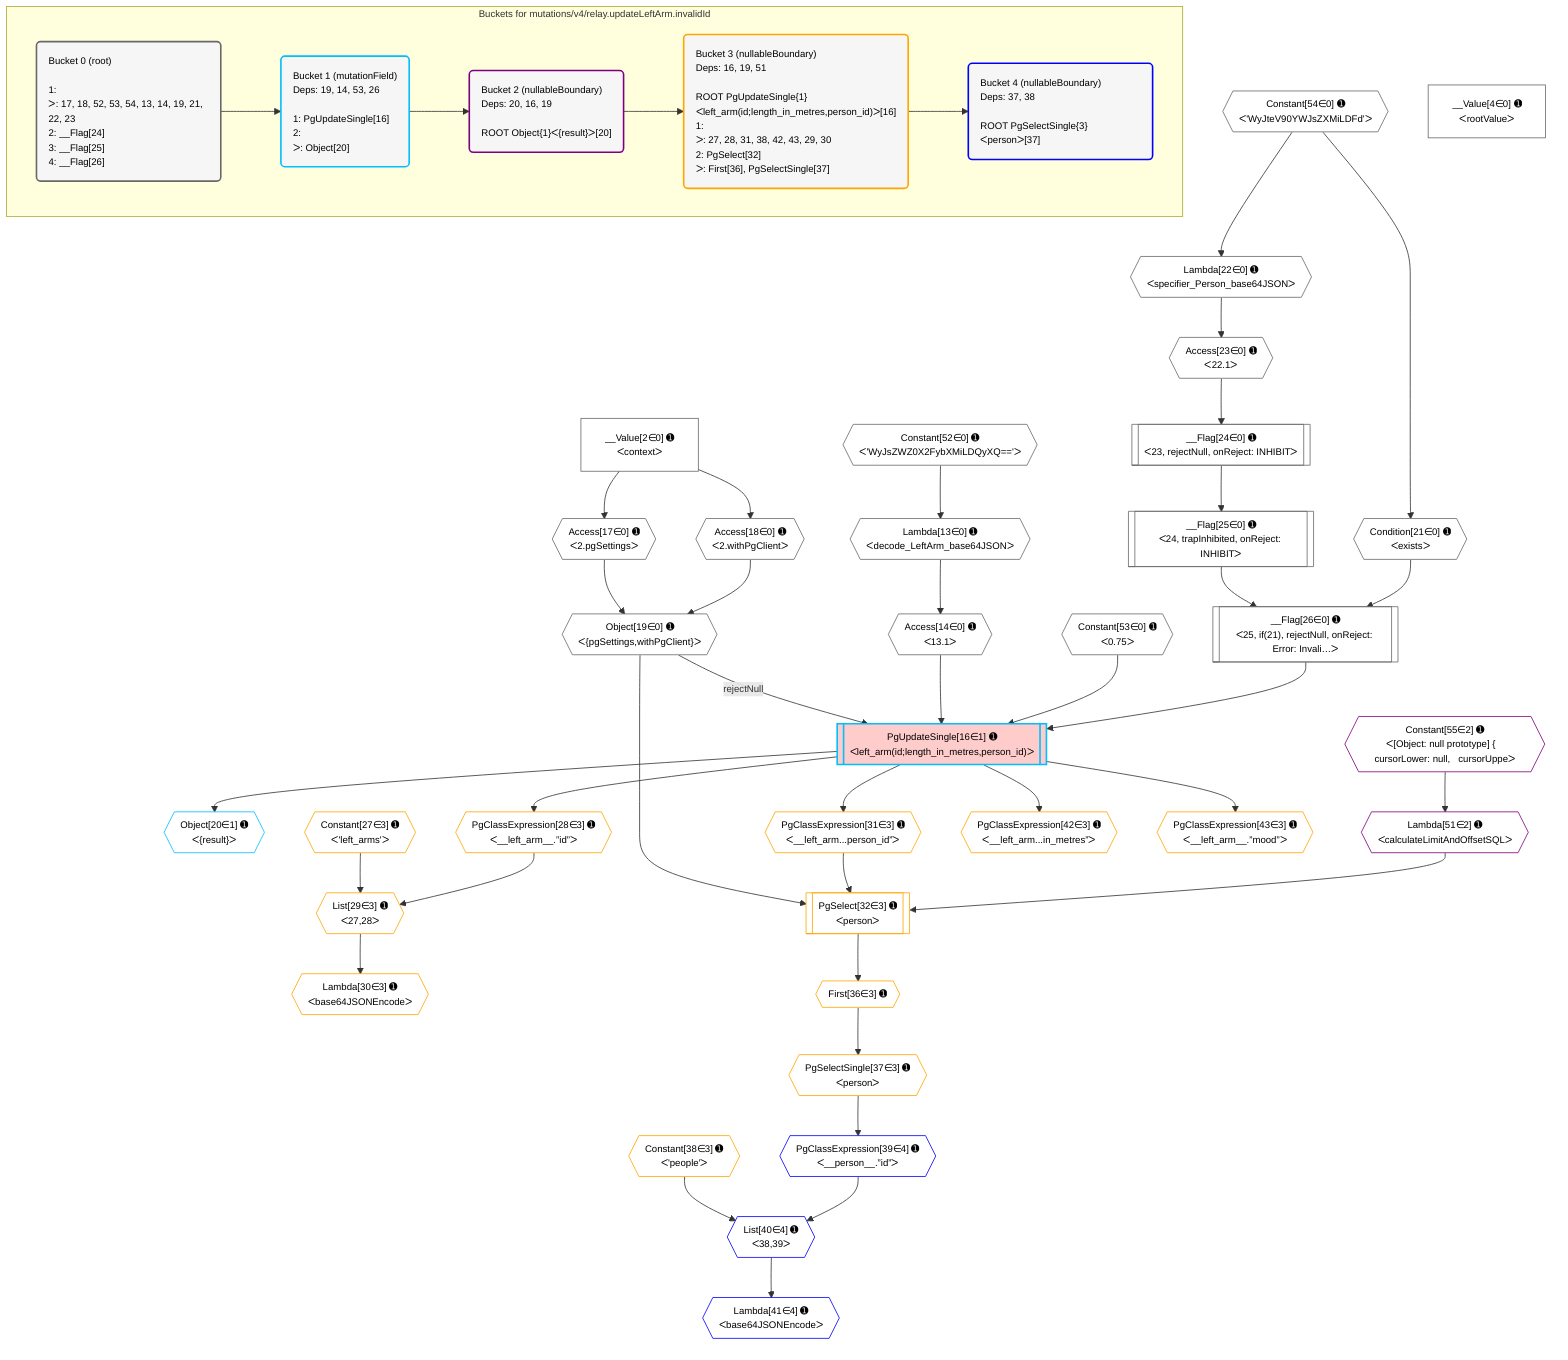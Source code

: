 %%{init: {'themeVariables': { 'fontSize': '12px'}}}%%
graph TD
    classDef path fill:#eee,stroke:#000,color:#000
    classDef plan fill:#fff,stroke-width:1px,color:#000
    classDef itemplan fill:#fff,stroke-width:2px,color:#000
    classDef unbatchedplan fill:#dff,stroke-width:1px,color:#000
    classDef sideeffectplan fill:#fcc,stroke-width:2px,color:#000
    classDef bucket fill:#f6f6f6,color:#000,stroke-width:2px,text-align:left


    %% plan dependencies
    Object19{{"Object[19∈0] ➊<br />ᐸ{pgSettings,withPgClient}ᐳ"}}:::plan
    Access17{{"Access[17∈0] ➊<br />ᐸ2.pgSettingsᐳ"}}:::plan
    Access18{{"Access[18∈0] ➊<br />ᐸ2.withPgClientᐳ"}}:::plan
    Access17 & Access18 --> Object19
    __Flag26[["__Flag[26∈0] ➊<br />ᐸ25, if(21), rejectNull, onReject: Error: Invali…ᐳ"]]:::plan
    __Flag25[["__Flag[25∈0] ➊<br />ᐸ24, trapInhibited, onReject: INHIBITᐳ"]]:::plan
    Condition21{{"Condition[21∈0] ➊<br />ᐸexistsᐳ"}}:::plan
    __Flag25 & Condition21 --> __Flag26
    Lambda13{{"Lambda[13∈0] ➊<br />ᐸdecode_LeftArm_base64JSONᐳ"}}:::plan
    Constant52{{"Constant[52∈0] ➊<br />ᐸ'WyJsZWZ0X2FybXMiLDQyXQ=='ᐳ"}}:::plan
    Constant52 --> Lambda13
    Access14{{"Access[14∈0] ➊<br />ᐸ13.1ᐳ"}}:::plan
    Lambda13 --> Access14
    __Value2["__Value[2∈0] ➊<br />ᐸcontextᐳ"]:::plan
    __Value2 --> Access17
    __Value2 --> Access18
    Constant54{{"Constant[54∈0] ➊<br />ᐸ'WyJteV90YWJsZXMiLDFd'ᐳ"}}:::plan
    Constant54 --> Condition21
    Lambda22{{"Lambda[22∈0] ➊<br />ᐸspecifier_Person_base64JSONᐳ"}}:::plan
    Constant54 --> Lambda22
    Access23{{"Access[23∈0] ➊<br />ᐸ22.1ᐳ"}}:::plan
    Lambda22 --> Access23
    __Flag24[["__Flag[24∈0] ➊<br />ᐸ23, rejectNull, onReject: INHIBITᐳ"]]:::plan
    Access23 --> __Flag24
    __Flag24 --> __Flag25
    __Value4["__Value[4∈0] ➊<br />ᐸrootValueᐳ"]:::plan
    Constant53{{"Constant[53∈0] ➊<br />ᐸ0.75ᐳ"}}:::plan
    PgUpdateSingle16[["PgUpdateSingle[16∈1] ➊<br />ᐸleft_arm(id;length_in_metres,person_id)ᐳ"]]:::sideeffectplan
    Object19 -->|rejectNull| PgUpdateSingle16
    Access14 & Constant53 & __Flag26 --> PgUpdateSingle16
    Object20{{"Object[20∈1] ➊<br />ᐸ{result}ᐳ"}}:::plan
    PgUpdateSingle16 --> Object20
    Lambda51{{"Lambda[51∈2] ➊<br />ᐸcalculateLimitAndOffsetSQLᐳ"}}:::plan
    Constant55{{"Constant[55∈2] ➊<br />ᐸ[Object: null prototype] {   cursorLower: null,   cursorUppeᐳ"}}:::plan
    Constant55 --> Lambda51
    PgSelect32[["PgSelect[32∈3] ➊<br />ᐸpersonᐳ"]]:::plan
    PgClassExpression31{{"PgClassExpression[31∈3] ➊<br />ᐸ__left_arm...person_id”ᐳ"}}:::plan
    Object19 & PgClassExpression31 & Lambda51 --> PgSelect32
    List29{{"List[29∈3] ➊<br />ᐸ27,28ᐳ"}}:::plan
    Constant27{{"Constant[27∈3] ➊<br />ᐸ'left_arms'ᐳ"}}:::plan
    PgClassExpression28{{"PgClassExpression[28∈3] ➊<br />ᐸ__left_arm__.”id”ᐳ"}}:::plan
    Constant27 & PgClassExpression28 --> List29
    PgUpdateSingle16 --> PgClassExpression28
    Lambda30{{"Lambda[30∈3] ➊<br />ᐸbase64JSONEncodeᐳ"}}:::plan
    List29 --> Lambda30
    PgUpdateSingle16 --> PgClassExpression31
    First36{{"First[36∈3] ➊"}}:::plan
    PgSelect32 --> First36
    PgSelectSingle37{{"PgSelectSingle[37∈3] ➊<br />ᐸpersonᐳ"}}:::plan
    First36 --> PgSelectSingle37
    PgClassExpression42{{"PgClassExpression[42∈3] ➊<br />ᐸ__left_arm...in_metres”ᐳ"}}:::plan
    PgUpdateSingle16 --> PgClassExpression42
    PgClassExpression43{{"PgClassExpression[43∈3] ➊<br />ᐸ__left_arm__.”mood”ᐳ"}}:::plan
    PgUpdateSingle16 --> PgClassExpression43
    Constant38{{"Constant[38∈3] ➊<br />ᐸ'people'ᐳ"}}:::plan
    List40{{"List[40∈4] ➊<br />ᐸ38,39ᐳ"}}:::plan
    PgClassExpression39{{"PgClassExpression[39∈4] ➊<br />ᐸ__person__.”id”ᐳ"}}:::plan
    Constant38 & PgClassExpression39 --> List40
    PgSelectSingle37 --> PgClassExpression39
    Lambda41{{"Lambda[41∈4] ➊<br />ᐸbase64JSONEncodeᐳ"}}:::plan
    List40 --> Lambda41

    %% define steps

    subgraph "Buckets for mutations/v4/relay.updateLeftArm.invalidId"
    Bucket0("Bucket 0 (root)<br /><br />1: <br />ᐳ: 17, 18, 52, 53, 54, 13, 14, 19, 21, 22, 23<br />2: __Flag[24]<br />3: __Flag[25]<br />4: __Flag[26]"):::bucket
    classDef bucket0 stroke:#696969
    class Bucket0,__Value2,__Value4,Lambda13,Access14,Access17,Access18,Object19,Condition21,Lambda22,Access23,__Flag24,__Flag25,__Flag26,Constant52,Constant53,Constant54 bucket0
    Bucket1("Bucket 1 (mutationField)<br />Deps: 19, 14, 53, 26<br /><br />1: PgUpdateSingle[16]<br />2: <br />ᐳ: Object[20]"):::bucket
    classDef bucket1 stroke:#00bfff
    class Bucket1,PgUpdateSingle16,Object20 bucket1
    Bucket2("Bucket 2 (nullableBoundary)<br />Deps: 20, 16, 19<br /><br />ROOT Object{1}ᐸ{result}ᐳ[20]"):::bucket
    classDef bucket2 stroke:#7f007f
    class Bucket2,Lambda51,Constant55 bucket2
    Bucket3("Bucket 3 (nullableBoundary)<br />Deps: 16, 19, 51<br /><br />ROOT PgUpdateSingle{1}ᐸleft_arm(id;length_in_metres,person_id)ᐳ[16]<br />1: <br />ᐳ: 27, 28, 31, 38, 42, 43, 29, 30<br />2: PgSelect[32]<br />ᐳ: First[36], PgSelectSingle[37]"):::bucket
    classDef bucket3 stroke:#ffa500
    class Bucket3,Constant27,PgClassExpression28,List29,Lambda30,PgClassExpression31,PgSelect32,First36,PgSelectSingle37,Constant38,PgClassExpression42,PgClassExpression43 bucket3
    Bucket4("Bucket 4 (nullableBoundary)<br />Deps: 37, 38<br /><br />ROOT PgSelectSingle{3}ᐸpersonᐳ[37]"):::bucket
    classDef bucket4 stroke:#0000ff
    class Bucket4,PgClassExpression39,List40,Lambda41 bucket4
    Bucket0 --> Bucket1
    Bucket1 --> Bucket2
    Bucket2 --> Bucket3
    Bucket3 --> Bucket4
    end